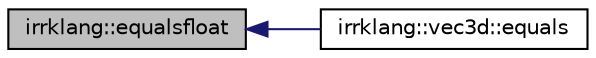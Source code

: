 digraph "irrklang::equalsfloat"
{
  bgcolor="transparent";
  edge [fontname="Helvetica",fontsize="10",labelfontname="Helvetica",labelfontsize="10"];
  node [fontname="Helvetica",fontsize="10",shape=record];
  rankdir="LR";
  Node1 [label="irrklang::equalsfloat",height=0.2,width=0.4,color="black", fillcolor="grey75", style="filled", fontcolor="black"];
  Node1 -> Node2 [dir="back",color="midnightblue",fontsize="10",style="solid",fontname="Helvetica"];
  Node2 [label="irrklang::vec3d::equals",height=0.2,width=0.4,color="black",URL="$classirrklang_1_1vec3d.html#a9f5c9411ad637d980a1cf320d0a1cf2e",tooltip="returns if this vector equalsfloat the other one, taking floating point rounding errors into account ..."];
}
